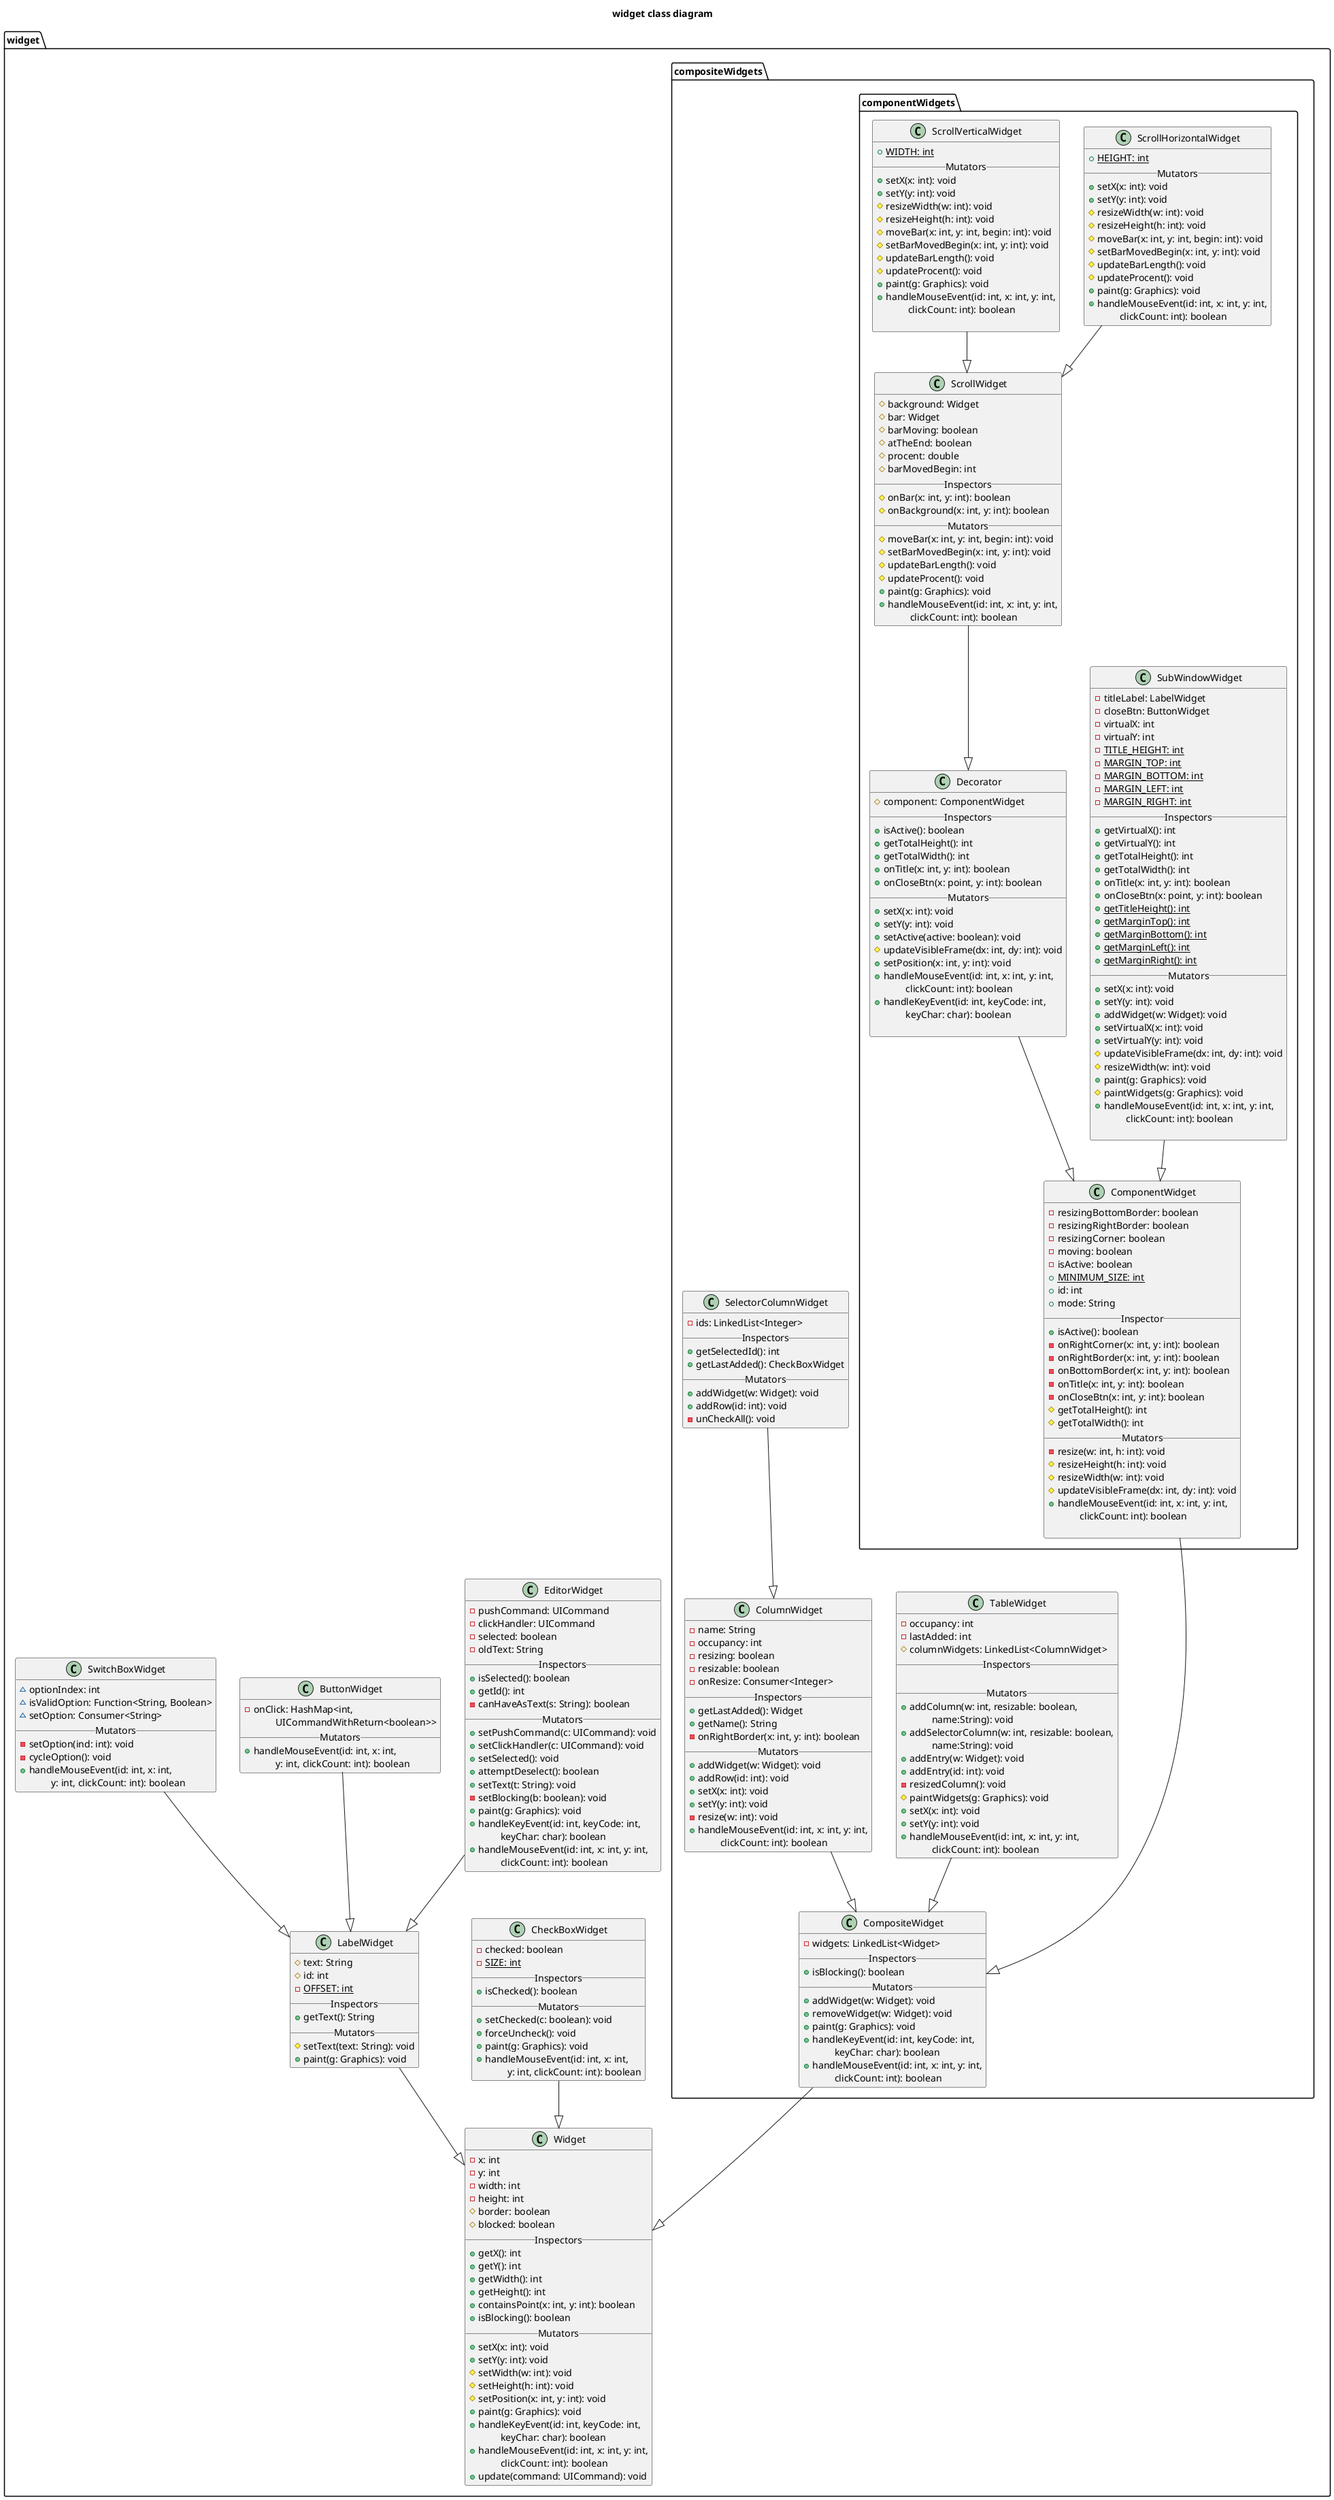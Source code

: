 @startuml
title widget class diagram
package "widget" {

        class Widget {
            -x: int
            -y: int
            -width: int
            -height: int
            #border: boolean
            #blocked: boolean
            __Inspectors__
            +getX(): int
            +getY(): int
            +getWidth(): int
            +getHeight(): int
            +containsPoint(x: int, y: int): boolean
            +isBlocking(): boolean
            __Mutators__
            +setX(x: int): void
            +setY(y: int): void
            #setWidth(w: int): void
            #setHeight(h: int): void
            #setPosition(x: int, y: int): void
            +paint(g: Graphics): void
            +handleKeyEvent(id: int, keyCode: int,
                \t keyChar: char): boolean
            +handleMouseEvent(id: int, x: int, y: int,
                \t clickCount: int): boolean
            +update(command: UICommand): void
        }


        class LabelWidget{
            #text: String
            #id: int
            -{static}OFFSET: int
            __Inspectors__
            +getText(): String
            __Mutators__
            #setText(text: String): void
            +paint(g: Graphics): void
        }
        LabelWidget --|> Widget


        class EditorWidget{
            -pushCommand: UICommand
            -clickHandler: UICommand
            -selected: boolean
            -oldText: String
            __Inspectors__
            +isSelected(): boolean
            +getId(): int
            -canHaveAsText(s: String): boolean
            __Mutators__
            +setPushCommand(c: UICommand): void
            +setClickHandler(c: UICommand): void
            +setSelected(): void
            +attemptDeselect(): boolean
            +setText(t: String): void
            -setBlocking(b: boolean): void
            +paint(g: Graphics): void
            +handleKeyEvent(id: int, keyCode: int,
                \t keyChar: char): boolean
            +handleMouseEvent(id: int, x: int, y: int,
                \t clickCount: int): boolean
        }
        EditorWidget --|> LabelWidget

        class CheckBoxWidget{
            -checked: boolean
            -{static}SIZE: int
            __Inspectors__
            +isChecked(): boolean
            __Mutators__
            +setChecked(c: boolean): void
            +forceUncheck(): void
            +paint(g: Graphics): void
            +handleMouseEvent(id: int, x: int,
                \t y: int, clickCount: int): boolean
        }
        CheckBoxWidget --|> Widget
        class ButtonWidget{
            -onClick: HashMap<int,
                \t UICommandWithReturn<boolean>>
            __Mutators__
            +handleMouseEvent(id: int, x: int,
                            \t y: int, clickCount: int): boolean
        }
        ButtonWidget --|> LabelWidget


        class SwitchBoxWidget{
            ~optionIndex: int
            ~isValidOption: Function<String, Boolean>
            ~setOption: Consumer<String>
            __Mutators__
            -setOption(ind: int): void
            -cycleOption(): void
            +handleMouseEvent(id: int, x: int,
                \t y: int, clickCount: int): boolean
        }
        SwitchBoxWidget --|> LabelWidget
        package compositeWidgets{
            class CompositeWidget{
                - widgets: LinkedList<Widget>
                __Inspectors__
                +isBlocking(): boolean
                __Mutators__
                + addWidget(w: Widget): void
                + removeWidget(w: Widget): void
                +paint(g: Graphics): void
                +handleKeyEvent(id: int, keyCode: int,
                    \t keyChar: char): boolean
                +handleMouseEvent(id: int, x: int, y: int,
                    \t clickCount: int): boolean
            }

            CompositeWidget --|> Widget

            class TableWidget{
                -occupancy: int
                -lastAdded: int
                #columnWidgets: LinkedList<ColumnWidget>
                __Inspectors__

                __Mutators__
                +addColumn(w: int, resizable: boolean,
                    \t name:String): void
                +addSelectorColumn(w: int, resizable: boolean,
                    \t name:String): void
                +addEntry(w: Widget): void
                +addEntry(id: int): void
                -resizedColumn(): void
                #paintWidgets(g: Graphics): void
                +setX(x: int): void
                +setY(y: int): void
                +handleMouseEvent(id: int, x: int, y: int,
                                \t clickCount: int): boolean
            }

            TableWidget --|> CompositeWidget

            class ColumnWidget{
                -name: String
                -occupancy: int
                -resizing: boolean
                -resizable: boolean
                -onResize: Consumer<Integer>
                __Inspectors__
                +getLastAdded(): Widget
                +getName(): String
                -onRightBorder(x: int, y: int): boolean
                __Mutators__
                +addWidget(w: Widget): void
                +addRow(id: int): void
                +setX(x: int): void
                +setY(y: int): void
                -resize(w: int): void
                +handleMouseEvent(id: int, x: int, y: int,
                    \t clickCount: int): boolean
            }

            ColumnWidget --|> CompositeWidget

            class SelectorColumnWidget {
                -ids: LinkedList<Integer>
                __Inspectors__
                +getSelectedId(): int
                +getLastAdded(): CheckBoxWidget
                __Mutators__
                +addWidget(w: Widget): void
                +addRow(id: int): void
                -unCheckAll(): void
            }

            SelectorColumnWidget --|> ColumnWidget

            package componentWidgets{
                class ComponentWidget{
                    -resizingBottomBorder: boolean
                    -resizingRightBorder: boolean
                    -resizingCorner: boolean
                    -moving: boolean
                    -isActive: boolean
                    +{static}MINIMUM_SIZE: int
                    +id: int
                    +mode: String
                    __Inspector__
                    +isActive(): boolean
                    -onRightCorner(x: int, y: int): boolean
                    -onRightBorder(x: int, y: int): boolean
                    -onBottomBorder(x: int, y: int): boolean
                    -onTitle(x: int, y: int): boolean
                    -onCloseBtn(x: int, y: int): boolean
                    #getTotalHeight(): int
                    #getTotalWidth(): int
                    __Mutators__
                    -resize(w: int, h: int): void
                    #resizeHeight(h: int): void
                    #resizeWidth(w: int): void
                    #updateVisibleFrame(dx: int, dy: int): void
                    +handleMouseEvent(id: int, x: int, y: int,
                        \t clickCount: int): boolean

                }



                ComponentWidget ---|> CompositeWidget

                class SubWindowWidget{
                    -titleLabel: LabelWidget
                    -closeBtn: ButtonWidget
                    -virtualX: int
                    -virtualY: int
                    -{static} TITLE_HEIGHT: int
                    -{static} MARGIN_TOP: int
                    -{static} MARGIN_BOTTOM: int
                    -{static} MARGIN_LEFT: int
                    -{static} MARGIN_RIGHT: int
                    __Inspectors__
                    +getVirtualX(): int
                    +getVirtualY(): int
                    +getTotalHeight(): int
                    +getTotalWidth(): int
                    +onTitle(x: int, y: int): boolean
                    +onCloseBtn(x: point, y: int): boolean
                    +{static}getTitleHeight(): int
                    +{static}getMarginTop(): int
                    +{static}getMarginBottom(): int
                    +{static}getMarginLeft(): int
                    +{static}getMarginRight(): int
                    __Mutators__
                    +setX(x: int): void
                    +setY(y: int): void
                    +addWidget(w: Widget): void
                    +setVirtualX(x: int): void
                    +setVirtualY(y: int): void
                    #updateVisibleFrame(dx: int, dy: int): void
                    #resizeWidth(w: int): void
                    +paint(g: Graphics): void
                    #paintWidgets(g: Graphics): void
                    +handleMouseEvent(id: int, x: int, y: int,
                        \t clickCount: int): boolean

                }

                SubWindowWidget --|> ComponentWidget


                class Decorator{
                    #component: ComponentWidget
                    __Inspectors__
                    +isActive(): boolean
                    +getTotalHeight(): int
                    +getTotalWidth(): int
                    +onTitle(x: int, y: int): boolean
                    +onCloseBtn(x: point, y: int): boolean
                    __Mutators__
                    +setX(x: int): void
                    +setY(y: int): void
                    +setActive(active: boolean): void
                    #updateVisibleFrame(dx: int, dy: int): void
                    +setPosition(x: int, y: int): void
                    +handleMouseEvent(id: int, x: int, y: int,
                        \t clickCount: int): boolean
                    +handleKeyEvent(id: int, keyCode: int,
                        \t keyChar: char): boolean

                }

                Decorator --|> ComponentWidget

                class ScrollWidget {
                    #background: Widget
                    #bar: Widget
                    #barMoving: boolean
                    #atTheEnd: boolean
                    #procent: double
                    #barMovedBegin: int
                    __Inspectors__
                    #onBar(x: int, y: int): boolean
                    #onBackground(x: int, y: int): boolean
                    __Mutators__
                    #moveBar(x: int, y: int, begin: int): void
                    #setBarMovedBegin(x: int, y: int): void
                    #updateBarLength(): void
                    #updateProcent(): void
                    +paint(g: Graphics): void
                    +handleMouseEvent(id: int, x: int, y: int,
                        \t clickCount: int): boolean
                }

                ScrollWidget --|> Decorator

                class ScrollHorizontalWidget{
                    +{static}HEIGHT: int
                    __Mutators__
                    +setX(x: int): void
                    +setY(y: int): void
                    #resizeWidth(w: int): void
                    #resizeHeight(h: int): void
                    #moveBar(x: int, y: int, begin: int): void
                    #setBarMovedBegin(x: int, y: int): void
                    #updateBarLength(): void
                    #updateProcent(): void
                    +paint(g: Graphics): void
                    +handleMouseEvent(id: int, x: int, y: int,
                        \t clickCount: int): boolean
                }

                ScrollHorizontalWidget --|> ScrollWidget

                class ScrollVerticalWidget{
                    +{static}WIDTH: int
                    __Mutators__
                    +setX(x: int): void
                    +setY(y: int): void
                    #resizeWidth(w: int): void
                    #resizeHeight(h: int): void
                    #moveBar(x: int, y: int, begin: int): void
                    #setBarMovedBegin(x: int, y: int): void
                    #updateBarLength(): void
                    #updateProcent(): void
                    +paint(g: Graphics): void
                    +handleMouseEvent(id: int, x: int, y: int,
                        \t clickCount: int): boolean

                }

                ScrollVerticalWidget --|> ScrollWidget

            }
        }

    }

@enduml